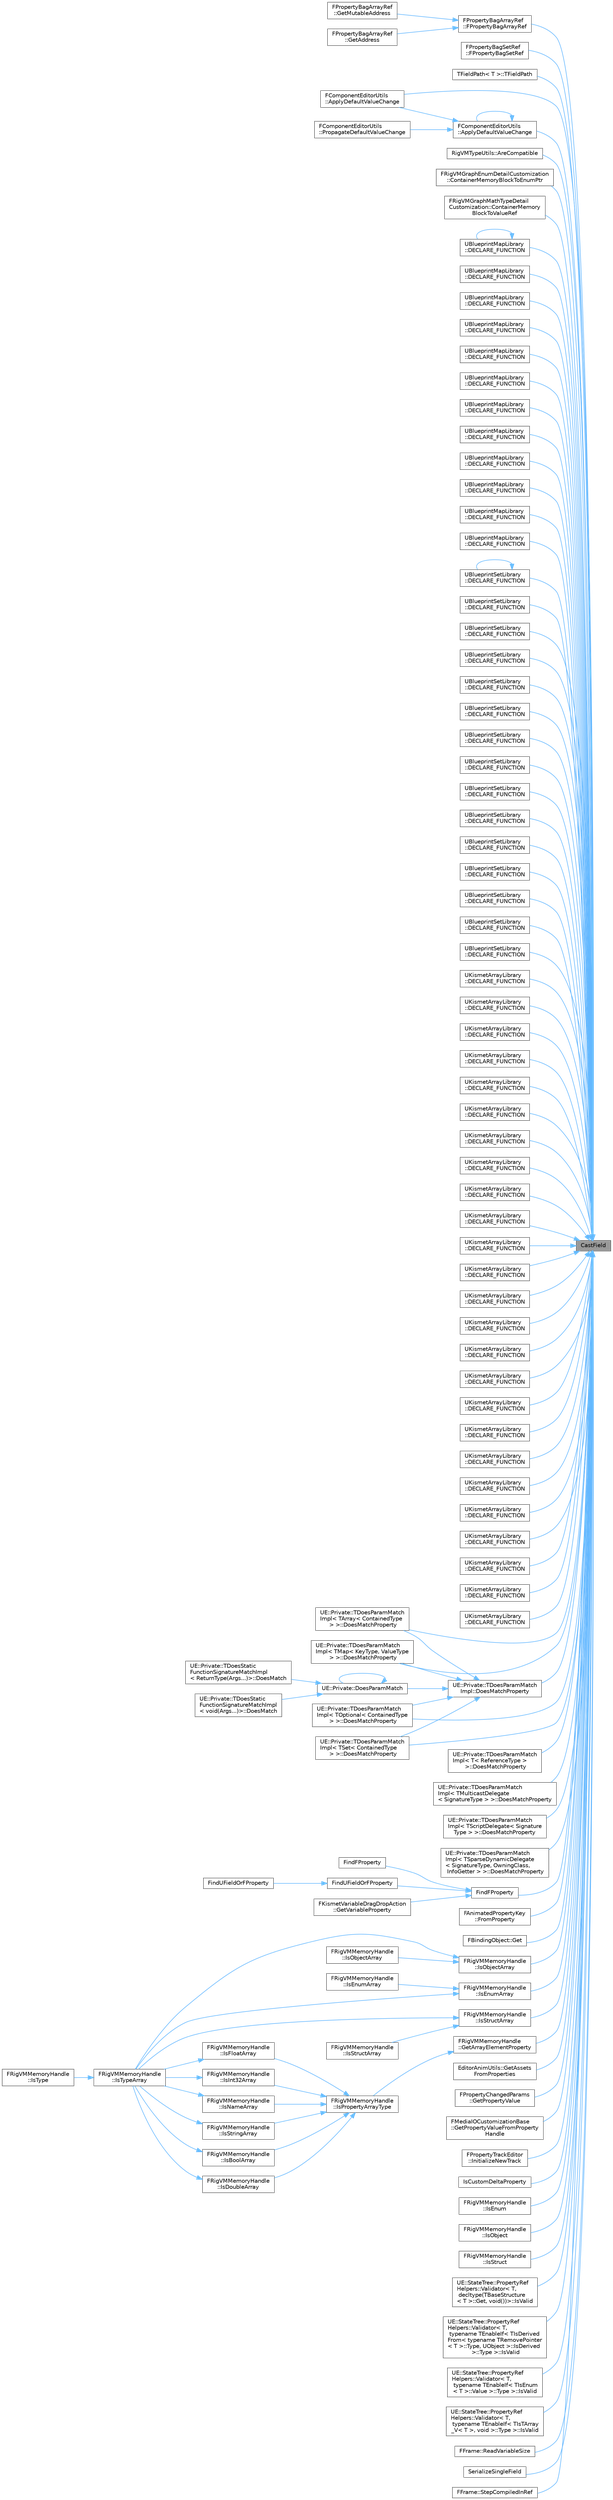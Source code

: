 digraph "CastField"
{
 // INTERACTIVE_SVG=YES
 // LATEX_PDF_SIZE
  bgcolor="transparent";
  edge [fontname=Helvetica,fontsize=10,labelfontname=Helvetica,labelfontsize=10];
  node [fontname=Helvetica,fontsize=10,shape=box,height=0.2,width=0.4];
  rankdir="RL";
  Node1 [id="Node000001",label="CastField",height=0.2,width=0.4,color="gray40", fillcolor="grey60", style="filled", fontcolor="black",tooltip=" "];
  Node1 -> Node2 [id="edge1_Node000001_Node000002",dir="back",color="steelblue1",style="solid",tooltip=" "];
  Node2 [id="Node000002",label="FPropertyBagArrayRef\l::FPropertyBagArrayRef",height=0.2,width=0.4,color="grey40", fillcolor="white", style="filled",URL="$d5/dd6/classFPropertyBagArrayRef.html#a7e48aa8a858866d76226d8a6971ef27a",tooltip=" "];
  Node2 -> Node3 [id="edge2_Node000002_Node000003",dir="back",color="steelblue1",style="solid",tooltip=" "];
  Node3 [id="Node000003",label="FPropertyBagArrayRef\l::GetAddress",height=0.2,width=0.4,color="grey40", fillcolor="white", style="filled",URL="$d5/dd6/classFPropertyBagArrayRef.html#a99feff161c4beab65558b74dea6fa08e",tooltip=" "];
  Node2 -> Node4 [id="edge3_Node000002_Node000004",dir="back",color="steelblue1",style="solid",tooltip=" "];
  Node4 [id="Node000004",label="FPropertyBagArrayRef\l::GetMutableAddress",height=0.2,width=0.4,color="grey40", fillcolor="white", style="filled",URL="$d5/dd6/classFPropertyBagArrayRef.html#ac558454f86784ead0055c76bd16b7475",tooltip=" "];
  Node1 -> Node5 [id="edge4_Node000001_Node000005",dir="back",color="steelblue1",style="solid",tooltip=" "];
  Node5 [id="Node000005",label="FPropertyBagSetRef\l::FPropertyBagSetRef",height=0.2,width=0.4,color="grey40", fillcolor="white", style="filled",URL="$d7/d67/classFPropertyBagSetRef.html#aff29889771a4605dabff330b816b95ee",tooltip=" "];
  Node1 -> Node6 [id="edge5_Node000001_Node000006",dir="back",color="steelblue1",style="solid",tooltip=" "];
  Node6 [id="Node000006",label="TFieldPath\< T \>::TFieldPath",height=0.2,width=0.4,color="grey40", fillcolor="white", style="filled",URL="$d9/d14/structTFieldPath.html#a041ac729222f5c940d8e0555e16ee06a",tooltip=" "];
  Node1 -> Node7 [id="edge6_Node000001_Node000007",dir="back",color="steelblue1",style="solid",tooltip=" "];
  Node7 [id="Node000007",label="FComponentEditorUtils\l::ApplyDefaultValueChange",height=0.2,width=0.4,color="grey40", fillcolor="white", style="filled",URL="$d3/d4a/classFComponentEditorUtils.html#a5ea9232144f2b2fdd0479ec4eb9fa59f",tooltip=" "];
  Node1 -> Node8 [id="edge7_Node000001_Node000008",dir="back",color="steelblue1",style="solid",tooltip=" "];
  Node8 [id="Node000008",label="FComponentEditorUtils\l::ApplyDefaultValueChange",height=0.2,width=0.4,color="grey40", fillcolor="white", style="filled",URL="$d3/d4a/classFComponentEditorUtils.html#acf01024138f86216b279b69c2343dcb2",tooltip=" "];
  Node8 -> Node7 [id="edge8_Node000008_Node000007",dir="back",color="steelblue1",style="solid",tooltip=" "];
  Node8 -> Node8 [id="edge9_Node000008_Node000008",dir="back",color="steelblue1",style="solid",tooltip=" "];
  Node8 -> Node9 [id="edge10_Node000008_Node000009",dir="back",color="steelblue1",style="solid",tooltip=" "];
  Node9 [id="Node000009",label="FComponentEditorUtils\l::PropagateDefaultValueChange",height=0.2,width=0.4,color="grey40", fillcolor="white", style="filled",URL="$d3/d4a/classFComponentEditorUtils.html#a8e72d3e0fef2bf7a14a392c1a4cf2adf",tooltip=" "];
  Node1 -> Node10 [id="edge11_Node000001_Node000010",dir="back",color="steelblue1",style="solid",tooltip=" "];
  Node10 [id="Node000010",label="RigVMTypeUtils::AreCompatible",height=0.2,width=0.4,color="grey40", fillcolor="white", style="filled",URL="$d9/d01/namespaceRigVMTypeUtils.html#a8c96a6b849c58e5cb0da6d31d913e7d2",tooltip=" "];
  Node1 -> Node11 [id="edge12_Node000001_Node000011",dir="back",color="steelblue1",style="solid",tooltip=" "];
  Node11 [id="Node000011",label="FRigVMGraphEnumDetailCustomization\l::ContainerMemoryBlockToEnumPtr",height=0.2,width=0.4,color="grey40", fillcolor="white", style="filled",URL="$d2/d11/classFRigVMGraphEnumDetailCustomization.html#aad838f02417e8ea4a9ae22e95aed114e",tooltip=" "];
  Node1 -> Node12 [id="edge13_Node000001_Node000012",dir="back",color="steelblue1",style="solid",tooltip=" "];
  Node12 [id="Node000012",label="FRigVMGraphMathTypeDetail\lCustomization::ContainerMemory\lBlockToValueRef",height=0.2,width=0.4,color="grey40", fillcolor="white", style="filled",URL="$d5/d20/classFRigVMGraphMathTypeDetailCustomization.html#a441d38aa7038fad4cad0e66a2ad4b023",tooltip=" "];
  Node1 -> Node13 [id="edge14_Node000001_Node000013",dir="back",color="steelblue1",style="solid",tooltip=" "];
  Node13 [id="Node000013",label="UBlueprintMapLibrary\l::DECLARE_FUNCTION",height=0.2,width=0.4,color="grey40", fillcolor="white", style="filled",URL="$d3/dbf/classUBlueprintMapLibrary.html#a08171bb6679bf874f5cffa161d3f7266",tooltip=" "];
  Node13 -> Node13 [id="edge15_Node000013_Node000013",dir="back",color="steelblue1",style="solid",tooltip=" "];
  Node1 -> Node14 [id="edge16_Node000001_Node000014",dir="back",color="steelblue1",style="solid",tooltip=" "];
  Node14 [id="Node000014",label="UBlueprintMapLibrary\l::DECLARE_FUNCTION",height=0.2,width=0.4,color="grey40", fillcolor="white", style="filled",URL="$d3/dbf/classUBlueprintMapLibrary.html#ac8b62d5613b2dae76d1e817132473011",tooltip=" "];
  Node1 -> Node15 [id="edge17_Node000001_Node000015",dir="back",color="steelblue1",style="solid",tooltip=" "];
  Node15 [id="Node000015",label="UBlueprintMapLibrary\l::DECLARE_FUNCTION",height=0.2,width=0.4,color="grey40", fillcolor="white", style="filled",URL="$d3/dbf/classUBlueprintMapLibrary.html#a0be24e61428ff3a614429a9b71e25e73",tooltip=" "];
  Node1 -> Node16 [id="edge18_Node000001_Node000016",dir="back",color="steelblue1",style="solid",tooltip=" "];
  Node16 [id="Node000016",label="UBlueprintMapLibrary\l::DECLARE_FUNCTION",height=0.2,width=0.4,color="grey40", fillcolor="white", style="filled",URL="$d3/dbf/classUBlueprintMapLibrary.html#a8bb48034201361c901b50d59efafb80b",tooltip=" "];
  Node1 -> Node17 [id="edge19_Node000001_Node000017",dir="back",color="steelblue1",style="solid",tooltip=" "];
  Node17 [id="Node000017",label="UBlueprintMapLibrary\l::DECLARE_FUNCTION",height=0.2,width=0.4,color="grey40", fillcolor="white", style="filled",URL="$d3/dbf/classUBlueprintMapLibrary.html#aeaff4140f99594049337bbb0f825f889",tooltip=" "];
  Node1 -> Node18 [id="edge20_Node000001_Node000018",dir="back",color="steelblue1",style="solid",tooltip=" "];
  Node18 [id="Node000018",label="UBlueprintMapLibrary\l::DECLARE_FUNCTION",height=0.2,width=0.4,color="grey40", fillcolor="white", style="filled",URL="$d3/dbf/classUBlueprintMapLibrary.html#a859d7b6319f692f72f0add28a5b2279b",tooltip=" "];
  Node1 -> Node19 [id="edge21_Node000001_Node000019",dir="back",color="steelblue1",style="solid",tooltip=" "];
  Node19 [id="Node000019",label="UBlueprintMapLibrary\l::DECLARE_FUNCTION",height=0.2,width=0.4,color="grey40", fillcolor="white", style="filled",URL="$d3/dbf/classUBlueprintMapLibrary.html#ad3f59f792097726ef285c77ad3808c3c",tooltip=" "];
  Node1 -> Node20 [id="edge22_Node000001_Node000020",dir="back",color="steelblue1",style="solid",tooltip=" "];
  Node20 [id="Node000020",label="UBlueprintMapLibrary\l::DECLARE_FUNCTION",height=0.2,width=0.4,color="grey40", fillcolor="white", style="filled",URL="$d3/dbf/classUBlueprintMapLibrary.html#aee52e705eff1a273f25e8071a1f331b4",tooltip=" "];
  Node1 -> Node21 [id="edge23_Node000001_Node000021",dir="back",color="steelblue1",style="solid",tooltip=" "];
  Node21 [id="Node000021",label="UBlueprintMapLibrary\l::DECLARE_FUNCTION",height=0.2,width=0.4,color="grey40", fillcolor="white", style="filled",URL="$d3/dbf/classUBlueprintMapLibrary.html#ae47d5fea30ef8659e7b008068b39ace4",tooltip=" "];
  Node1 -> Node22 [id="edge24_Node000001_Node000022",dir="back",color="steelblue1",style="solid",tooltip=" "];
  Node22 [id="Node000022",label="UBlueprintMapLibrary\l::DECLARE_FUNCTION",height=0.2,width=0.4,color="grey40", fillcolor="white", style="filled",URL="$d3/dbf/classUBlueprintMapLibrary.html#a8ab6ff40c0f3b65f05c4bf5ed1511052",tooltip=" "];
  Node1 -> Node23 [id="edge25_Node000001_Node000023",dir="back",color="steelblue1",style="solid",tooltip=" "];
  Node23 [id="Node000023",label="UBlueprintMapLibrary\l::DECLARE_FUNCTION",height=0.2,width=0.4,color="grey40", fillcolor="white", style="filled",URL="$d3/dbf/classUBlueprintMapLibrary.html#a947434a5dc02141d3264b329720813e7",tooltip=" "];
  Node1 -> Node24 [id="edge26_Node000001_Node000024",dir="back",color="steelblue1",style="solid",tooltip=" "];
  Node24 [id="Node000024",label="UBlueprintMapLibrary\l::DECLARE_FUNCTION",height=0.2,width=0.4,color="grey40", fillcolor="white", style="filled",URL="$d3/dbf/classUBlueprintMapLibrary.html#a83bc153a95179b6f2c28fce09c2846f7",tooltip=" "];
  Node1 -> Node25 [id="edge27_Node000001_Node000025",dir="back",color="steelblue1",style="solid",tooltip=" "];
  Node25 [id="Node000025",label="UBlueprintSetLibrary\l::DECLARE_FUNCTION",height=0.2,width=0.4,color="grey40", fillcolor="white", style="filled",URL="$de/d4c/classUBlueprintSetLibrary.html#ae0c59edc1b7ecde13850a91047eb8ead",tooltip=" "];
  Node25 -> Node25 [id="edge28_Node000025_Node000025",dir="back",color="steelblue1",style="solid",tooltip=" "];
  Node1 -> Node26 [id="edge29_Node000001_Node000026",dir="back",color="steelblue1",style="solid",tooltip=" "];
  Node26 [id="Node000026",label="UBlueprintSetLibrary\l::DECLARE_FUNCTION",height=0.2,width=0.4,color="grey40", fillcolor="white", style="filled",URL="$de/d4c/classUBlueprintSetLibrary.html#a93d9a3ab6d5f06235683b8a07af9c274",tooltip=" "];
  Node1 -> Node27 [id="edge30_Node000001_Node000027",dir="back",color="steelblue1",style="solid",tooltip=" "];
  Node27 [id="Node000027",label="UBlueprintSetLibrary\l::DECLARE_FUNCTION",height=0.2,width=0.4,color="grey40", fillcolor="white", style="filled",URL="$de/d4c/classUBlueprintSetLibrary.html#a2b5e09aceffc2c5eec84ac82665b9f90",tooltip=" "];
  Node1 -> Node28 [id="edge31_Node000001_Node000028",dir="back",color="steelblue1",style="solid",tooltip=" "];
  Node28 [id="Node000028",label="UBlueprintSetLibrary\l::DECLARE_FUNCTION",height=0.2,width=0.4,color="grey40", fillcolor="white", style="filled",URL="$de/d4c/classUBlueprintSetLibrary.html#aee72d9135536a6b52e59f1b4dbb0fdd9",tooltip=" "];
  Node1 -> Node29 [id="edge32_Node000001_Node000029",dir="back",color="steelblue1",style="solid",tooltip=" "];
  Node29 [id="Node000029",label="UBlueprintSetLibrary\l::DECLARE_FUNCTION",height=0.2,width=0.4,color="grey40", fillcolor="white", style="filled",URL="$de/d4c/classUBlueprintSetLibrary.html#aea3f7859898daa2676d87c383a1dea82",tooltip=" "];
  Node1 -> Node30 [id="edge33_Node000001_Node000030",dir="back",color="steelblue1",style="solid",tooltip=" "];
  Node30 [id="Node000030",label="UBlueprintSetLibrary\l::DECLARE_FUNCTION",height=0.2,width=0.4,color="grey40", fillcolor="white", style="filled",URL="$de/d4c/classUBlueprintSetLibrary.html#ab4f9b6e49d26d2c2bcb2fbccfae74932",tooltip=" "];
  Node1 -> Node31 [id="edge34_Node000001_Node000031",dir="back",color="steelblue1",style="solid",tooltip=" "];
  Node31 [id="Node000031",label="UBlueprintSetLibrary\l::DECLARE_FUNCTION",height=0.2,width=0.4,color="grey40", fillcolor="white", style="filled",URL="$de/d4c/classUBlueprintSetLibrary.html#a5afcffbb8e1a048e5db10bbf73583ddc",tooltip=" "];
  Node1 -> Node32 [id="edge35_Node000001_Node000032",dir="back",color="steelblue1",style="solid",tooltip=" "];
  Node32 [id="Node000032",label="UBlueprintSetLibrary\l::DECLARE_FUNCTION",height=0.2,width=0.4,color="grey40", fillcolor="white", style="filled",URL="$de/d4c/classUBlueprintSetLibrary.html#a8ee43472962c6618346f8627d5d727b2",tooltip=" "];
  Node1 -> Node33 [id="edge36_Node000001_Node000033",dir="back",color="steelblue1",style="solid",tooltip=" "];
  Node33 [id="Node000033",label="UBlueprintSetLibrary\l::DECLARE_FUNCTION",height=0.2,width=0.4,color="grey40", fillcolor="white", style="filled",URL="$de/d4c/classUBlueprintSetLibrary.html#aa98755767ca4f82546e24c144bf3aa9e",tooltip=" "];
  Node1 -> Node34 [id="edge37_Node000001_Node000034",dir="back",color="steelblue1",style="solid",tooltip=" "];
  Node34 [id="Node000034",label="UBlueprintSetLibrary\l::DECLARE_FUNCTION",height=0.2,width=0.4,color="grey40", fillcolor="white", style="filled",URL="$de/d4c/classUBlueprintSetLibrary.html#a05c5ae6eef5e7a9e77659c26dd2d0605",tooltip=" "];
  Node1 -> Node35 [id="edge38_Node000001_Node000035",dir="back",color="steelblue1",style="solid",tooltip=" "];
  Node35 [id="Node000035",label="UBlueprintSetLibrary\l::DECLARE_FUNCTION",height=0.2,width=0.4,color="grey40", fillcolor="white", style="filled",URL="$de/d4c/classUBlueprintSetLibrary.html#ad0a978b619988cf98e4f7389f7dcafff",tooltip=" "];
  Node1 -> Node36 [id="edge39_Node000001_Node000036",dir="back",color="steelblue1",style="solid",tooltip=" "];
  Node36 [id="Node000036",label="UBlueprintSetLibrary\l::DECLARE_FUNCTION",height=0.2,width=0.4,color="grey40", fillcolor="white", style="filled",URL="$de/d4c/classUBlueprintSetLibrary.html#aa00d92268da285d69590fbabbea0f072",tooltip=" "];
  Node1 -> Node37 [id="edge40_Node000001_Node000037",dir="back",color="steelblue1",style="solid",tooltip=" "];
  Node37 [id="Node000037",label="UBlueprintSetLibrary\l::DECLARE_FUNCTION",height=0.2,width=0.4,color="grey40", fillcolor="white", style="filled",URL="$de/d4c/classUBlueprintSetLibrary.html#a2154a41c85e02c18e41f301f3df55c3a",tooltip=" "];
  Node1 -> Node38 [id="edge41_Node000001_Node000038",dir="back",color="steelblue1",style="solid",tooltip=" "];
  Node38 [id="Node000038",label="UBlueprintSetLibrary\l::DECLARE_FUNCTION",height=0.2,width=0.4,color="grey40", fillcolor="white", style="filled",URL="$de/d4c/classUBlueprintSetLibrary.html#add06228438094b6966306a639ac033ba",tooltip=" "];
  Node1 -> Node39 [id="edge42_Node000001_Node000039",dir="back",color="steelblue1",style="solid",tooltip=" "];
  Node39 [id="Node000039",label="UBlueprintSetLibrary\l::DECLARE_FUNCTION",height=0.2,width=0.4,color="grey40", fillcolor="white", style="filled",URL="$de/d4c/classUBlueprintSetLibrary.html#a90f2bff002423daa646aeb177b1d7632",tooltip=" "];
  Node1 -> Node40 [id="edge43_Node000001_Node000040",dir="back",color="steelblue1",style="solid",tooltip=" "];
  Node40 [id="Node000040",label="UKismetArrayLibrary\l::DECLARE_FUNCTION",height=0.2,width=0.4,color="grey40", fillcolor="white", style="filled",URL="$df/da9/classUKismetArrayLibrary.html#a426d41d008126259151fe2cea03bc2b6",tooltip=" "];
  Node1 -> Node41 [id="edge44_Node000001_Node000041",dir="back",color="steelblue1",style="solid",tooltip=" "];
  Node41 [id="Node000041",label="UKismetArrayLibrary\l::DECLARE_FUNCTION",height=0.2,width=0.4,color="grey40", fillcolor="white", style="filled",URL="$df/da9/classUKismetArrayLibrary.html#a8c843cb5d0287223ef4cae5c96b1a33a",tooltip=" "];
  Node1 -> Node42 [id="edge45_Node000001_Node000042",dir="back",color="steelblue1",style="solid",tooltip=" "];
  Node42 [id="Node000042",label="UKismetArrayLibrary\l::DECLARE_FUNCTION",height=0.2,width=0.4,color="grey40", fillcolor="white", style="filled",URL="$df/da9/classUKismetArrayLibrary.html#a809828ee6c1d544675aa59a5f11be970",tooltip=" "];
  Node1 -> Node43 [id="edge46_Node000001_Node000043",dir="back",color="steelblue1",style="solid",tooltip=" "];
  Node43 [id="Node000043",label="UKismetArrayLibrary\l::DECLARE_FUNCTION",height=0.2,width=0.4,color="grey40", fillcolor="white", style="filled",URL="$df/da9/classUKismetArrayLibrary.html#a1a92f0348fb68c231ab12ef3a1413daf",tooltip=" "];
  Node1 -> Node44 [id="edge47_Node000001_Node000044",dir="back",color="steelblue1",style="solid",tooltip=" "];
  Node44 [id="Node000044",label="UKismetArrayLibrary\l::DECLARE_FUNCTION",height=0.2,width=0.4,color="grey40", fillcolor="white", style="filled",URL="$df/da9/classUKismetArrayLibrary.html#a54ffeae72b2182285d4b2bdc9545ad60",tooltip=" "];
  Node1 -> Node45 [id="edge48_Node000001_Node000045",dir="back",color="steelblue1",style="solid",tooltip=" "];
  Node45 [id="Node000045",label="UKismetArrayLibrary\l::DECLARE_FUNCTION",height=0.2,width=0.4,color="grey40", fillcolor="white", style="filled",URL="$df/da9/classUKismetArrayLibrary.html#add76befbe0fd5e5a951567d3b0ed7057",tooltip=" "];
  Node1 -> Node46 [id="edge49_Node000001_Node000046",dir="back",color="steelblue1",style="solid",tooltip=" "];
  Node46 [id="Node000046",label="UKismetArrayLibrary\l::DECLARE_FUNCTION",height=0.2,width=0.4,color="grey40", fillcolor="white", style="filled",URL="$df/da9/classUKismetArrayLibrary.html#a677dbf5bd11c27b0bbbb42662818e580",tooltip=" "];
  Node1 -> Node47 [id="edge50_Node000001_Node000047",dir="back",color="steelblue1",style="solid",tooltip=" "];
  Node47 [id="Node000047",label="UKismetArrayLibrary\l::DECLARE_FUNCTION",height=0.2,width=0.4,color="grey40", fillcolor="white", style="filled",URL="$df/da9/classUKismetArrayLibrary.html#ab61fe9f5003982bb57349e51a708337a",tooltip=" "];
  Node1 -> Node48 [id="edge51_Node000001_Node000048",dir="back",color="steelblue1",style="solid",tooltip=" "];
  Node48 [id="Node000048",label="UKismetArrayLibrary\l::DECLARE_FUNCTION",height=0.2,width=0.4,color="grey40", fillcolor="white", style="filled",URL="$df/da9/classUKismetArrayLibrary.html#ac6de5775d8a525a762e670e61550d303",tooltip=" "];
  Node1 -> Node49 [id="edge52_Node000001_Node000049",dir="back",color="steelblue1",style="solid",tooltip=" "];
  Node49 [id="Node000049",label="UKismetArrayLibrary\l::DECLARE_FUNCTION",height=0.2,width=0.4,color="grey40", fillcolor="white", style="filled",URL="$df/da9/classUKismetArrayLibrary.html#afe76cd887e5f7ce9aa8e3748228d704b",tooltip=" "];
  Node1 -> Node50 [id="edge53_Node000001_Node000050",dir="back",color="steelblue1",style="solid",tooltip=" "];
  Node50 [id="Node000050",label="UKismetArrayLibrary\l::DECLARE_FUNCTION",height=0.2,width=0.4,color="grey40", fillcolor="white", style="filled",URL="$df/da9/classUKismetArrayLibrary.html#a80ffd64225d3097ee8b9f674602d6c57",tooltip=" "];
  Node1 -> Node51 [id="edge54_Node000001_Node000051",dir="back",color="steelblue1",style="solid",tooltip=" "];
  Node51 [id="Node000051",label="UKismetArrayLibrary\l::DECLARE_FUNCTION",height=0.2,width=0.4,color="grey40", fillcolor="white", style="filled",URL="$df/da9/classUKismetArrayLibrary.html#a1d08e8090b85c566ffab65c9e0a96c5f",tooltip=" "];
  Node1 -> Node52 [id="edge55_Node000001_Node000052",dir="back",color="steelblue1",style="solid",tooltip=" "];
  Node52 [id="Node000052",label="UKismetArrayLibrary\l::DECLARE_FUNCTION",height=0.2,width=0.4,color="grey40", fillcolor="white", style="filled",URL="$df/da9/classUKismetArrayLibrary.html#a53dede4848ab099129ec08b61cb9b0ce",tooltip=" "];
  Node1 -> Node53 [id="edge56_Node000001_Node000053",dir="back",color="steelblue1",style="solid",tooltip=" "];
  Node53 [id="Node000053",label="UKismetArrayLibrary\l::DECLARE_FUNCTION",height=0.2,width=0.4,color="grey40", fillcolor="white", style="filled",URL="$df/da9/classUKismetArrayLibrary.html#a63cc50cc7b64c977dfd28f6871fa922e",tooltip=" "];
  Node1 -> Node54 [id="edge57_Node000001_Node000054",dir="back",color="steelblue1",style="solid",tooltip=" "];
  Node54 [id="Node000054",label="UKismetArrayLibrary\l::DECLARE_FUNCTION",height=0.2,width=0.4,color="grey40", fillcolor="white", style="filled",URL="$df/da9/classUKismetArrayLibrary.html#a85a0c1c6d7c039d4582eec02df5410d1",tooltip=" "];
  Node1 -> Node55 [id="edge58_Node000001_Node000055",dir="back",color="steelblue1",style="solid",tooltip=" "];
  Node55 [id="Node000055",label="UKismetArrayLibrary\l::DECLARE_FUNCTION",height=0.2,width=0.4,color="grey40", fillcolor="white", style="filled",URL="$df/da9/classUKismetArrayLibrary.html#a1c6d46a44397037e052c480044a8b6d9",tooltip=" "];
  Node1 -> Node56 [id="edge59_Node000001_Node000056",dir="back",color="steelblue1",style="solid",tooltip=" "];
  Node56 [id="Node000056",label="UKismetArrayLibrary\l::DECLARE_FUNCTION",height=0.2,width=0.4,color="grey40", fillcolor="white", style="filled",URL="$df/da9/classUKismetArrayLibrary.html#a1bf9f5ade83a7b5bcdf05850b78a1c10",tooltip=" "];
  Node1 -> Node57 [id="edge60_Node000001_Node000057",dir="back",color="steelblue1",style="solid",tooltip=" "];
  Node57 [id="Node000057",label="UKismetArrayLibrary\l::DECLARE_FUNCTION",height=0.2,width=0.4,color="grey40", fillcolor="white", style="filled",URL="$df/da9/classUKismetArrayLibrary.html#a63796f93f2f16b00618512a52d944213",tooltip=" "];
  Node1 -> Node58 [id="edge61_Node000001_Node000058",dir="back",color="steelblue1",style="solid",tooltip=" "];
  Node58 [id="Node000058",label="UKismetArrayLibrary\l::DECLARE_FUNCTION",height=0.2,width=0.4,color="grey40", fillcolor="white", style="filled",URL="$df/da9/classUKismetArrayLibrary.html#aa2377734f96dc47a62b956e39587c306",tooltip=" "];
  Node1 -> Node59 [id="edge62_Node000001_Node000059",dir="back",color="steelblue1",style="solid",tooltip=" "];
  Node59 [id="Node000059",label="UKismetArrayLibrary\l::DECLARE_FUNCTION",height=0.2,width=0.4,color="grey40", fillcolor="white", style="filled",URL="$df/da9/classUKismetArrayLibrary.html#a533b6100a5b14ccaff36e0c9656fc1a9",tooltip=" "];
  Node1 -> Node60 [id="edge63_Node000001_Node000060",dir="back",color="steelblue1",style="solid",tooltip=" "];
  Node60 [id="Node000060",label="UKismetArrayLibrary\l::DECLARE_FUNCTION",height=0.2,width=0.4,color="grey40", fillcolor="white", style="filled",URL="$df/da9/classUKismetArrayLibrary.html#ac2ac19bf637135916e79e841dae2b502",tooltip=" "];
  Node1 -> Node61 [id="edge64_Node000001_Node000061",dir="back",color="steelblue1",style="solid",tooltip=" "];
  Node61 [id="Node000061",label="UKismetArrayLibrary\l::DECLARE_FUNCTION",height=0.2,width=0.4,color="grey40", fillcolor="white", style="filled",URL="$df/da9/classUKismetArrayLibrary.html#a3dcbd5f9e18ea84b9fc914f9cb2d59e9",tooltip=" "];
  Node1 -> Node62 [id="edge65_Node000001_Node000062",dir="back",color="steelblue1",style="solid",tooltip=" "];
  Node62 [id="Node000062",label="UKismetArrayLibrary\l::DECLARE_FUNCTION",height=0.2,width=0.4,color="grey40", fillcolor="white", style="filled",URL="$df/da9/classUKismetArrayLibrary.html#a90b0ab9756056a54670681ed47f81748",tooltip=" "];
  Node1 -> Node63 [id="edge66_Node000001_Node000063",dir="back",color="steelblue1",style="solid",tooltip=" "];
  Node63 [id="Node000063",label="UKismetArrayLibrary\l::DECLARE_FUNCTION",height=0.2,width=0.4,color="grey40", fillcolor="white", style="filled",URL="$df/da9/classUKismetArrayLibrary.html#a8596d9f6cab00e987247d5de24620713",tooltip=" "];
  Node1 -> Node64 [id="edge67_Node000001_Node000064",dir="back",color="steelblue1",style="solid",tooltip=" "];
  Node64 [id="Node000064",label="UKismetArrayLibrary\l::DECLARE_FUNCTION",height=0.2,width=0.4,color="grey40", fillcolor="white", style="filled",URL="$df/da9/classUKismetArrayLibrary.html#ab21b14d271bc6ccf44610c469c14ea82",tooltip=" "];
  Node1 -> Node65 [id="edge68_Node000001_Node000065",dir="back",color="steelblue1",style="solid",tooltip=" "];
  Node65 [id="Node000065",label="UE::Private::TDoesParamMatch\lImpl::DoesMatchProperty",height=0.2,width=0.4,color="grey40", fillcolor="white", style="filled",URL="$d3/d41/structUE_1_1Private_1_1TDoesParamMatchImpl.html#a0096c053aa8783e4ed4c88a3c98fdb90",tooltip=" "];
  Node65 -> Node66 [id="edge69_Node000065_Node000066",dir="back",color="steelblue1",style="solid",tooltip=" "];
  Node66 [id="Node000066",label="UE::Private::TDoesParamMatch\lImpl\< TArray\< ContainedType\l \> \>::DoesMatchProperty",height=0.2,width=0.4,color="grey40", fillcolor="white", style="filled",URL="$d0/d5e/structUE_1_1Private_1_1TDoesParamMatchImpl_3_01TArray_3_01ContainedType_01_4_01_4.html#a778788b9c7d64d0aef29fabe53d8c61f",tooltip=" "];
  Node65 -> Node67 [id="edge70_Node000065_Node000067",dir="back",color="steelblue1",style="solid",tooltip=" "];
  Node67 [id="Node000067",label="UE::Private::TDoesParamMatch\lImpl\< TMap\< KeyType, ValueType\l \> \>::DoesMatchProperty",height=0.2,width=0.4,color="grey40", fillcolor="white", style="filled",URL="$d0/d81/structUE_1_1Private_1_1TDoesParamMatchImpl_3_01TMap_3_01KeyType_00_01ValueType_01_4_01_4.html#a1fd7e111645eaf4fbe40e097df2ddebb",tooltip=" "];
  Node65 -> Node68 [id="edge71_Node000065_Node000068",dir="back",color="steelblue1",style="solid",tooltip=" "];
  Node68 [id="Node000068",label="UE::Private::TDoesParamMatch\lImpl\< TOptional\< ContainedType\l \> \>::DoesMatchProperty",height=0.2,width=0.4,color="grey40", fillcolor="white", style="filled",URL="$d6/dc5/structUE_1_1Private_1_1TDoesParamMatchImpl_3_01TOptional_3_01ContainedType_01_4_01_4.html#a87b62c9668d20624200944e0ad99d978",tooltip=" "];
  Node65 -> Node69 [id="edge72_Node000065_Node000069",dir="back",color="steelblue1",style="solid",tooltip=" "];
  Node69 [id="Node000069",label="UE::Private::TDoesParamMatch\lImpl\< TSet\< ContainedType\l \> \>::DoesMatchProperty",height=0.2,width=0.4,color="grey40", fillcolor="white", style="filled",URL="$d1/ddf/structUE_1_1Private_1_1TDoesParamMatchImpl_3_01TSet_3_01ContainedType_01_4_01_4.html#afb602f6f181e7ccef56e77b14eeb9d42",tooltip=" "];
  Node65 -> Node70 [id="edge73_Node000065_Node000070",dir="back",color="steelblue1",style="solid",tooltip=" "];
  Node70 [id="Node000070",label="UE::Private::DoesParamMatch",height=0.2,width=0.4,color="grey40", fillcolor="white", style="filled",URL="$de/d60/namespaceUE_1_1Private.html#a1b06938989c5aa38a84f45980d19d66a",tooltip=" "];
  Node70 -> Node71 [id="edge74_Node000070_Node000071",dir="back",color="steelblue1",style="solid",tooltip=" "];
  Node71 [id="Node000071",label="UE::Private::TDoesStatic\lFunctionSignatureMatchImpl\l\< ReturnType(Args...)\>::DoesMatch",height=0.2,width=0.4,color="grey40", fillcolor="white", style="filled",URL="$d0/dfe/structUE_1_1Private_1_1TDoesStaticFunctionSignatureMatchImpl_3_01ReturnType_07Args_8_8_8_08_4.html#a46e14fadb5d224630b466f988526db02",tooltip=" "];
  Node70 -> Node72 [id="edge75_Node000070_Node000072",dir="back",color="steelblue1",style="solid",tooltip=" "];
  Node72 [id="Node000072",label="UE::Private::TDoesStatic\lFunctionSignatureMatchImpl\l\< void(Args...)\>::DoesMatch",height=0.2,width=0.4,color="grey40", fillcolor="white", style="filled",URL="$d9/d99/structUE_1_1Private_1_1TDoesStaticFunctionSignatureMatchImpl_3_01void_07Args_8_8_8_08_4.html#a321c57fd08e8106337d2495cf3fe5c8a",tooltip=" "];
  Node70 -> Node70 [id="edge76_Node000070_Node000070",dir="back",color="steelblue1",style="solid",tooltip=" "];
  Node1 -> Node73 [id="edge77_Node000001_Node000073",dir="back",color="steelblue1",style="solid",tooltip=" "];
  Node73 [id="Node000073",label="UE::Private::TDoesParamMatch\lImpl\< T\< ReferenceType \>\l \>::DoesMatchProperty",height=0.2,width=0.4,color="grey40", fillcolor="white", style="filled",URL="$dd/d67/structUE_1_1Private_1_1TDoesParamMatchImpl_3_01T_3_01ReferenceType_01_4_01_4.html#a12d506fac8e06e201bc9b968fa633e37",tooltip=" "];
  Node1 -> Node66 [id="edge78_Node000001_Node000066",dir="back",color="steelblue1",style="solid",tooltip=" "];
  Node1 -> Node67 [id="edge79_Node000001_Node000067",dir="back",color="steelblue1",style="solid",tooltip=" "];
  Node1 -> Node74 [id="edge80_Node000001_Node000074",dir="back",color="steelblue1",style="solid",tooltip=" "];
  Node74 [id="Node000074",label="UE::Private::TDoesParamMatch\lImpl\< TMulticastDelegate\l\< SignatureType \> \>::DoesMatchProperty",height=0.2,width=0.4,color="grey40", fillcolor="white", style="filled",URL="$da/d76/structUE_1_1Private_1_1TDoesParamMatchImpl_3_01TMulticastDelegate_3_01SignatureType_01_4_01_4.html#a119c3df5aca551b3d14d7097bd426218",tooltip=" "];
  Node1 -> Node68 [id="edge81_Node000001_Node000068",dir="back",color="steelblue1",style="solid",tooltip=" "];
  Node1 -> Node75 [id="edge82_Node000001_Node000075",dir="back",color="steelblue1",style="solid",tooltip=" "];
  Node75 [id="Node000075",label="UE::Private::TDoesParamMatch\lImpl\< TScriptDelegate\< Signature\lType \> \>::DoesMatchProperty",height=0.2,width=0.4,color="grey40", fillcolor="white", style="filled",URL="$df/d92/structUE_1_1Private_1_1TDoesParamMatchImpl_3_01TScriptDelegate_3_01SignatureType_01_4_01_4.html#a5388103fd3ab425c7eaaab49661a1d5a",tooltip=" "];
  Node1 -> Node69 [id="edge83_Node000001_Node000069",dir="back",color="steelblue1",style="solid",tooltip=" "];
  Node1 -> Node76 [id="edge84_Node000001_Node000076",dir="back",color="steelblue1",style="solid",tooltip=" "];
  Node76 [id="Node000076",label="UE::Private::TDoesParamMatch\lImpl\< TSparseDynamicDelegate\l\< SignatureType, OwningClass,\l InfoGetter \> \>::DoesMatchProperty",height=0.2,width=0.4,color="grey40", fillcolor="white", style="filled",URL="$d2/d9a/structUE_1_1Private_1_1TDoesParamMatchImpl_3_01TSparseDynamicDelegate_3_01SignatureType_00_01Ownf19eb3d1343ddfabc550fe9e366acf29.html#ac11219d3dab92f78e43b68b187ad1665",tooltip=" "];
  Node1 -> Node77 [id="edge85_Node000001_Node000077",dir="back",color="steelblue1",style="solid",tooltip=" "];
  Node77 [id="Node000077",label="FindFProperty",height=0.2,width=0.4,color="grey40", fillcolor="white", style="filled",URL="$d8/db3/Field_8h.html#a912d2ea4c8db1126bbeb332cd9cdc590",tooltip="Templated version of FindFieldByPath."];
  Node77 -> Node78 [id="edge86_Node000077_Node000078",dir="back",color="steelblue1",style="solid",tooltip=" "];
  Node78 [id="Node000078",label="FindFProperty",height=0.2,width=0.4,color="grey40", fillcolor="white", style="filled",URL="$d6/d2f/UnrealType_8h.html#a0719baf4928ee1d2c46b131553cada32",tooltip=" "];
  Node77 -> Node79 [id="edge87_Node000077_Node000079",dir="back",color="steelblue1",style="solid",tooltip=" "];
  Node79 [id="Node000079",label="FindUFieldOrFProperty",height=0.2,width=0.4,color="grey40", fillcolor="white", style="filled",URL="$d6/d2f/UnrealType_8h.html#af32233d77d88eef48f049d050d11d14e",tooltip="Finds FProperties or UFunctions and UEnums."];
  Node79 -> Node80 [id="edge88_Node000079_Node000080",dir="back",color="steelblue1",style="solid",tooltip=" "];
  Node80 [id="Node000080",label="FindUFieldOrFProperty",height=0.2,width=0.4,color="grey40", fillcolor="white", style="filled",URL="$d6/d2f/UnrealType_8h.html#af27867ecdb7a0d998539a8de55fc9d68",tooltip="Finds FProperties or UFunctions and UEnums."];
  Node77 -> Node81 [id="edge89_Node000077_Node000081",dir="back",color="steelblue1",style="solid",tooltip=" "];
  Node81 [id="Node000081",label="FKismetVariableDragDropAction\l::GetVariableProperty",height=0.2,width=0.4,color="grey40", fillcolor="white", style="filled",URL="$d5/d37/classFKismetVariableDragDropAction.html#acf2531af81a8b1431db900c9c50b1a6e",tooltip=" "];
  Node1 -> Node82 [id="edge90_Node000001_Node000082",dir="back",color="steelblue1",style="solid",tooltip=" "];
  Node82 [id="Node000082",label="FAnimatedPropertyKey\l::FromProperty",height=0.2,width=0.4,color="grey40", fillcolor="white", style="filled",URL="$d0/dbe/structFAnimatedPropertyKey.html#abd5ece42e73ebcfb7f8b12291915ae8d",tooltip=" "];
  Node1 -> Node83 [id="edge91_Node000001_Node000083",dir="back",color="steelblue1",style="solid",tooltip=" "];
  Node83 [id="Node000083",label="FBindingObject::Get",height=0.2,width=0.4,color="grey40", fillcolor="white", style="filled",URL="$dc/da7/classFBindingObject.html#ac7c000528af31e7510463f25a9854f9f",tooltip=" "];
  Node1 -> Node84 [id="edge92_Node000001_Node000084",dir="back",color="steelblue1",style="solid",tooltip=" "];
  Node84 [id="Node000084",label="FRigVMMemoryHandle\l::GetArrayElementProperty",height=0.2,width=0.4,color="grey40", fillcolor="white", style="filled",URL="$d9/d9c/structFRigVMMemoryHandle.html#ab367c9fc3c56574ec34fb92e80f369bb",tooltip=" "];
  Node84 -> Node85 [id="edge93_Node000084_Node000085",dir="back",color="steelblue1",style="solid",tooltip=" "];
  Node85 [id="Node000085",label="FRigVMMemoryHandle\l::IsPropertyArrayType",height=0.2,width=0.4,color="grey40", fillcolor="white", style="filled",URL="$d9/d9c/structFRigVMMemoryHandle.html#a595d446f6ae8b8dad518639091dc0af3",tooltip=" "];
  Node85 -> Node86 [id="edge94_Node000085_Node000086",dir="back",color="steelblue1",style="solid",tooltip=" "];
  Node86 [id="Node000086",label="FRigVMMemoryHandle\l::IsBoolArray",height=0.2,width=0.4,color="grey40", fillcolor="white", style="filled",URL="$d9/d9c/structFRigVMMemoryHandle.html#af090769c633a1dd5722cc23fc010ba24",tooltip=" "];
  Node86 -> Node87 [id="edge95_Node000086_Node000087",dir="back",color="steelblue1",style="solid",tooltip=" "];
  Node87 [id="Node000087",label="FRigVMMemoryHandle\l::IsTypeArray",height=0.2,width=0.4,color="grey40", fillcolor="white", style="filled",URL="$d9/d9c/structFRigVMMemoryHandle.html#a9cef866641f494bbb153ecbcd2ee5380",tooltip=" "];
  Node87 -> Node88 [id="edge96_Node000087_Node000088",dir="back",color="steelblue1",style="solid",tooltip=" "];
  Node88 [id="Node000088",label="FRigVMMemoryHandle\l::IsType",height=0.2,width=0.4,color="grey40", fillcolor="white", style="filled",URL="$d9/d9c/structFRigVMMemoryHandle.html#a5514721f65b102f470ad660d79d190cf",tooltip=" "];
  Node85 -> Node89 [id="edge97_Node000085_Node000089",dir="back",color="steelblue1",style="solid",tooltip=" "];
  Node89 [id="Node000089",label="FRigVMMemoryHandle\l::IsDoubleArray",height=0.2,width=0.4,color="grey40", fillcolor="white", style="filled",URL="$d9/d9c/structFRigVMMemoryHandle.html#a26681c1f7a11a8f5b04364727fe25280",tooltip=" "];
  Node89 -> Node87 [id="edge98_Node000089_Node000087",dir="back",color="steelblue1",style="solid",tooltip=" "];
  Node85 -> Node90 [id="edge99_Node000085_Node000090",dir="back",color="steelblue1",style="solid",tooltip=" "];
  Node90 [id="Node000090",label="FRigVMMemoryHandle\l::IsFloatArray",height=0.2,width=0.4,color="grey40", fillcolor="white", style="filled",URL="$d9/d9c/structFRigVMMemoryHandle.html#a41a506f00465f5e8f0e0993fd3b811cb",tooltip=" "];
  Node90 -> Node87 [id="edge100_Node000090_Node000087",dir="back",color="steelblue1",style="solid",tooltip=" "];
  Node85 -> Node91 [id="edge101_Node000085_Node000091",dir="back",color="steelblue1",style="solid",tooltip=" "];
  Node91 [id="Node000091",label="FRigVMMemoryHandle\l::IsInt32Array",height=0.2,width=0.4,color="grey40", fillcolor="white", style="filled",URL="$d9/d9c/structFRigVMMemoryHandle.html#aef894f531ca0dfe53b098d8f8a9cacca",tooltip=" "];
  Node91 -> Node87 [id="edge102_Node000091_Node000087",dir="back",color="steelblue1",style="solid",tooltip=" "];
  Node85 -> Node92 [id="edge103_Node000085_Node000092",dir="back",color="steelblue1",style="solid",tooltip=" "];
  Node92 [id="Node000092",label="FRigVMMemoryHandle\l::IsNameArray",height=0.2,width=0.4,color="grey40", fillcolor="white", style="filled",URL="$d9/d9c/structFRigVMMemoryHandle.html#ae98de0a78453da9f03b92652cdb78b12",tooltip=" "];
  Node92 -> Node87 [id="edge104_Node000092_Node000087",dir="back",color="steelblue1",style="solid",tooltip=" "];
  Node85 -> Node93 [id="edge105_Node000085_Node000093",dir="back",color="steelblue1",style="solid",tooltip=" "];
  Node93 [id="Node000093",label="FRigVMMemoryHandle\l::IsStringArray",height=0.2,width=0.4,color="grey40", fillcolor="white", style="filled",URL="$d9/d9c/structFRigVMMemoryHandle.html#a1c042759a8d1de6f2b8f4023a4e779e2",tooltip=" "];
  Node93 -> Node87 [id="edge106_Node000093_Node000087",dir="back",color="steelblue1",style="solid",tooltip=" "];
  Node1 -> Node94 [id="edge107_Node000001_Node000094",dir="back",color="steelblue1",style="solid",tooltip=" "];
  Node94 [id="Node000094",label="EditorAnimUtils::GetAssets\lFromProperties",height=0.2,width=0.4,color="grey40", fillcolor="white", style="filled",URL="$db/d52/namespaceEditorAnimUtils.html#aff6ba517aef2ffd66fd6342d86160e95",tooltip=" "];
  Node1 -> Node95 [id="edge108_Node000001_Node000095",dir="back",color="steelblue1",style="solid",tooltip=" "];
  Node95 [id="Node000095",label="FPropertyChangedParams\l::GetPropertyValue",height=0.2,width=0.4,color="grey40", fillcolor="white", style="filled",URL="$da/dde/classFPropertyChangedParams.html#a91bb60d7cc7416ebd6331db735f27987",tooltip="Gets the value of the property that changed."];
  Node1 -> Node96 [id="edge109_Node000001_Node000096",dir="back",color="steelblue1",style="solid",tooltip=" "];
  Node96 [id="Node000096",label="FMediaIOCustomizationBase\l::GetPropertyValueFromProperty\lHandle",height=0.2,width=0.4,color="grey40", fillcolor="white", style="filled",URL="$d5/d38/classFMediaIOCustomizationBase.html#ae5c971a9ad63e62cbe8407cc657175f2",tooltip=" "];
  Node1 -> Node97 [id="edge110_Node000001_Node000097",dir="back",color="steelblue1",style="solid",tooltip=" "];
  Node97 [id="Node000097",label="FPropertyTrackEditor\l::InitializeNewTrack",height=0.2,width=0.4,color="grey40", fillcolor="white", style="filled",URL="$d2/ddf/classFPropertyTrackEditor.html#a25b9dea808094889fa2040212748f589",tooltip="Initialized values on a track after it's been created, but before any sections or keys have been adde..."];
  Node1 -> Node98 [id="edge111_Node000001_Node000098",dir="back",color="steelblue1",style="solid",tooltip=" "];
  Node98 [id="Node000098",label="IsCustomDeltaProperty",height=0.2,width=0.4,color="grey40", fillcolor="white", style="filled",URL="$d8/d2a/DataReplication_8h.html#a0db313f00c574f775df3f5fa8725b65e",tooltip=" "];
  Node1 -> Node99 [id="edge112_Node000001_Node000099",dir="back",color="steelblue1",style="solid",tooltip=" "];
  Node99 [id="Node000099",label="FRigVMMemoryHandle\l::IsEnum",height=0.2,width=0.4,color="grey40", fillcolor="white", style="filled",URL="$d9/d9c/structFRigVMMemoryHandle.html#a08c9412b177feeccfd608fabfd7dc226",tooltip=" "];
  Node1 -> Node100 [id="edge113_Node000001_Node000100",dir="back",color="steelblue1",style="solid",tooltip=" "];
  Node100 [id="Node000100",label="FRigVMMemoryHandle\l::IsEnumArray",height=0.2,width=0.4,color="grey40", fillcolor="white", style="filled",URL="$d9/d9c/structFRigVMMemoryHandle.html#a57c730d552a30e5f8625fab9612bafa7",tooltip=" "];
  Node100 -> Node101 [id="edge114_Node000100_Node000101",dir="back",color="steelblue1",style="solid",tooltip=" "];
  Node101 [id="Node000101",label="FRigVMMemoryHandle\l::IsEnumArray",height=0.2,width=0.4,color="grey40", fillcolor="white", style="filled",URL="$d9/d9c/structFRigVMMemoryHandle.html#a1cf9c69d2c69c136191a722283ed9e5c",tooltip=" "];
  Node100 -> Node87 [id="edge115_Node000100_Node000087",dir="back",color="steelblue1",style="solid",tooltip=" "];
  Node1 -> Node102 [id="edge116_Node000001_Node000102",dir="back",color="steelblue1",style="solid",tooltip=" "];
  Node102 [id="Node000102",label="FRigVMMemoryHandle\l::IsObject",height=0.2,width=0.4,color="grey40", fillcolor="white", style="filled",URL="$d9/d9c/structFRigVMMemoryHandle.html#af08787939482de2ce581eb4214809b48",tooltip=" "];
  Node1 -> Node103 [id="edge117_Node000001_Node000103",dir="back",color="steelblue1",style="solid",tooltip=" "];
  Node103 [id="Node000103",label="FRigVMMemoryHandle\l::IsObjectArray",height=0.2,width=0.4,color="grey40", fillcolor="white", style="filled",URL="$d9/d9c/structFRigVMMemoryHandle.html#a9f7024775afde621ebb6e0bb6f8b6c38",tooltip=" "];
  Node103 -> Node104 [id="edge118_Node000103_Node000104",dir="back",color="steelblue1",style="solid",tooltip=" "];
  Node104 [id="Node000104",label="FRigVMMemoryHandle\l::IsObjectArray",height=0.2,width=0.4,color="grey40", fillcolor="white", style="filled",URL="$d9/d9c/structFRigVMMemoryHandle.html#a2f656864117745bec2f3c7d95a0b07f3",tooltip=" "];
  Node103 -> Node87 [id="edge119_Node000103_Node000087",dir="back",color="steelblue1",style="solid",tooltip=" "];
  Node1 -> Node105 [id="edge120_Node000001_Node000105",dir="back",color="steelblue1",style="solid",tooltip=" "];
  Node105 [id="Node000105",label="FRigVMMemoryHandle\l::IsStruct",height=0.2,width=0.4,color="grey40", fillcolor="white", style="filled",URL="$d9/d9c/structFRigVMMemoryHandle.html#a2532150f39fa874b3e823da6577299ba",tooltip=" "];
  Node1 -> Node106 [id="edge121_Node000001_Node000106",dir="back",color="steelblue1",style="solid",tooltip=" "];
  Node106 [id="Node000106",label="FRigVMMemoryHandle\l::IsStructArray",height=0.2,width=0.4,color="grey40", fillcolor="white", style="filled",URL="$d9/d9c/structFRigVMMemoryHandle.html#ad4849b74797fae4a176eb8eea1e5807c",tooltip=" "];
  Node106 -> Node107 [id="edge122_Node000106_Node000107",dir="back",color="steelblue1",style="solid",tooltip=" "];
  Node107 [id="Node000107",label="FRigVMMemoryHandle\l::IsStructArray",height=0.2,width=0.4,color="grey40", fillcolor="white", style="filled",URL="$d9/d9c/structFRigVMMemoryHandle.html#a83ac0521ac338b739cc44a527ad95027",tooltip=" "];
  Node106 -> Node87 [id="edge123_Node000106_Node000087",dir="back",color="steelblue1",style="solid",tooltip=" "];
  Node1 -> Node108 [id="edge124_Node000001_Node000108",dir="back",color="steelblue1",style="solid",tooltip=" "];
  Node108 [id="Node000108",label="UE::StateTree::PropertyRef\lHelpers::Validator\< T,\l decltype(TBaseStructure\l\< T \>::Get, void())\>::IsValid",height=0.2,width=0.4,color="grey40", fillcolor="white", style="filled",URL="$d9/d1f/structUE_1_1StateTree_1_1PropertyRefHelpers_1_1Validator_3_01T_00_01decltype_07TBaseStructure_3_e993ddec6a20c30c7e7551d36a92a813.html#a7d2e26ecb7a99958c265d3b7975a874e",tooltip=" "];
  Node1 -> Node109 [id="edge125_Node000001_Node000109",dir="back",color="steelblue1",style="solid",tooltip=" "];
  Node109 [id="Node000109",label="UE::StateTree::PropertyRef\lHelpers::Validator\< T,\l typename TEnableIf\< TIsDerived\lFrom\< typename TRemovePointer\l\< T \>::Type, UObject \>::IsDerived\l \>::Type \>::IsValid",height=0.2,width=0.4,color="grey40", fillcolor="white", style="filled",URL="$d7/d51/structUE_1_1StateTree_1_1PropertyRefHelpers_1_1Validator_3_01T_00_01typename_01TEnableIf_3_01TIsc61b5be75516d746ad041d7995939c84.html#a61498618ce2212839f210470bdd8bf66",tooltip=" "];
  Node1 -> Node110 [id="edge126_Node000001_Node000110",dir="back",color="steelblue1",style="solid",tooltip=" "];
  Node110 [id="Node000110",label="UE::StateTree::PropertyRef\lHelpers::Validator\< T,\l typename TEnableIf\< TIsEnum\l\< T \>::Value \>::Type \>::IsValid",height=0.2,width=0.4,color="grey40", fillcolor="white", style="filled",URL="$d5/d44/structUE_1_1StateTree_1_1PropertyRefHelpers_1_1Validator_3_01T_00_01typename_01TEnableIf_3_01TIsed20de26995fb55191995fc53df1ae1f.html#a3985c92231395f78ed2a2b104ab02536",tooltip=" "];
  Node1 -> Node111 [id="edge127_Node000001_Node000111",dir="back",color="steelblue1",style="solid",tooltip=" "];
  Node111 [id="Node000111",label="UE::StateTree::PropertyRef\lHelpers::Validator\< T,\l typename TEnableIf\< TIsTArray\l_V\< T \>, void \>::Type \>::IsValid",height=0.2,width=0.4,color="grey40", fillcolor="white", style="filled",URL="$de/d9a/structUE_1_1StateTree_1_1PropertyRefHelpers_1_1Validator_3_01T_00_01typename_01TEnableIf_3_01TIs6ea865f2d9232f154649baa1bab4bc87.html#aba4fdb9fa7bb2fc36f80cc43efeca59d",tooltip=" "];
  Node1 -> Node112 [id="edge128_Node000001_Node000112",dir="back",color="steelblue1",style="solid",tooltip=" "];
  Node112 [id="Node000112",label="FFrame::ReadVariableSize",height=0.2,width=0.4,color="grey40", fillcolor="white", style="filled",URL="$d0/d68/structFFrame.html#a398c2fe48adf0f7c389cbaef4d6dcbe0",tooltip="Reads a value from the bytestream which represents the number of bytes that should be zero'd out if a..."];
  Node1 -> Node113 [id="edge129_Node000001_Node000113",dir="back",color="steelblue1",style="solid",tooltip=" "];
  Node113 [id="Node000113",label="SerializeSingleField",height=0.2,width=0.4,color="grey40", fillcolor="white", style="filled",URL="$d8/db3/Field_8h.html#a6320b0f7582fe53834cc456b52be2127",tooltip="Helper function for serializing FField to an archive."];
  Node1 -> Node114 [id="edge130_Node000001_Node000114",dir="back",color="steelblue1",style="solid",tooltip=" "];
  Node114 [id="Node000114",label="FFrame::StepCompiledInRef",height=0.2,width=0.4,color="grey40", fillcolor="white", style="filled",URL="$d0/d68/structFFrame.html#a59c35c98fc73bc330bca3bd86f775a20",tooltip="Replacement for Step that checks the for byte code, and if none exists, then PropertyChainForCompiled..."];
}
